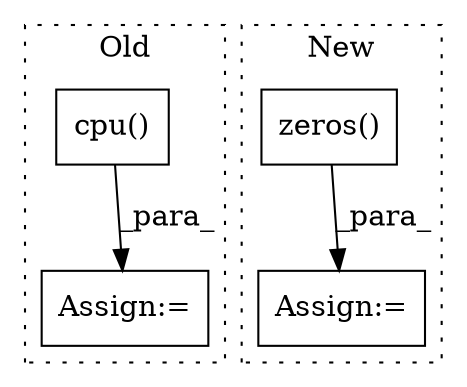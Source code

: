 digraph G {
subgraph cluster0 {
1 [label="cpu()" a="75" s="2736" l="10" shape="box"];
4 [label="Assign:=" a="68" s="3051" l="3" shape="box"];
label = "Old";
style="dotted";
}
subgraph cluster1 {
2 [label="zeros()" a="75" s="4212,4225" l="12,1" shape="box"];
3 [label="Assign:=" a="68" s="4680" l="3" shape="box"];
label = "New";
style="dotted";
}
1 -> 4 [label="_para_"];
2 -> 3 [label="_para_"];
}